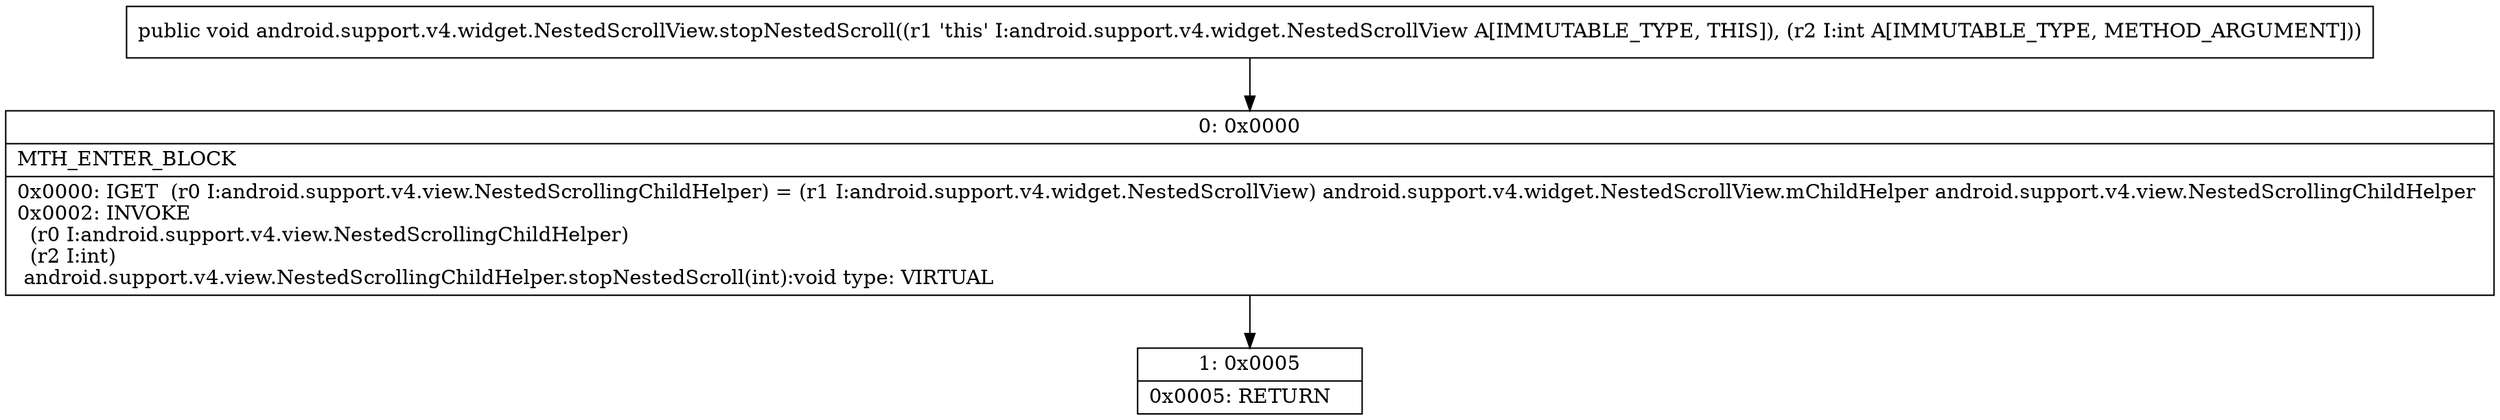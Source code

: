 digraph "CFG forandroid.support.v4.widget.NestedScrollView.stopNestedScroll(I)V" {
Node_0 [shape=record,label="{0\:\ 0x0000|MTH_ENTER_BLOCK\l|0x0000: IGET  (r0 I:android.support.v4.view.NestedScrollingChildHelper) = (r1 I:android.support.v4.widget.NestedScrollView) android.support.v4.widget.NestedScrollView.mChildHelper android.support.v4.view.NestedScrollingChildHelper \l0x0002: INVOKE  \l  (r0 I:android.support.v4.view.NestedScrollingChildHelper)\l  (r2 I:int)\l android.support.v4.view.NestedScrollingChildHelper.stopNestedScroll(int):void type: VIRTUAL \l}"];
Node_1 [shape=record,label="{1\:\ 0x0005|0x0005: RETURN   \l}"];
MethodNode[shape=record,label="{public void android.support.v4.widget.NestedScrollView.stopNestedScroll((r1 'this' I:android.support.v4.widget.NestedScrollView A[IMMUTABLE_TYPE, THIS]), (r2 I:int A[IMMUTABLE_TYPE, METHOD_ARGUMENT])) }"];
MethodNode -> Node_0;
Node_0 -> Node_1;
}


